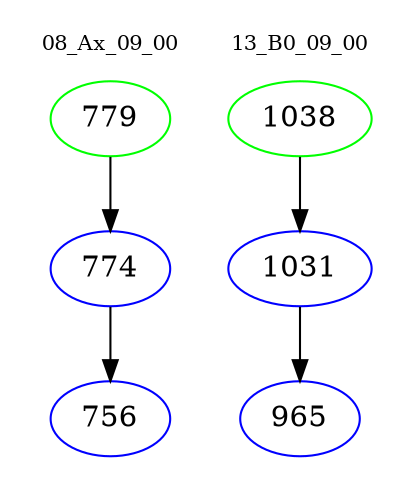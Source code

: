 digraph{
subgraph cluster_0 {
color = white
label = "08_Ax_09_00";
fontsize=10;
T0_779 [label="779", color="green"]
T0_779 -> T0_774 [color="black"]
T0_774 [label="774", color="blue"]
T0_774 -> T0_756 [color="black"]
T0_756 [label="756", color="blue"]
}
subgraph cluster_1 {
color = white
label = "13_B0_09_00";
fontsize=10;
T1_1038 [label="1038", color="green"]
T1_1038 -> T1_1031 [color="black"]
T1_1031 [label="1031", color="blue"]
T1_1031 -> T1_965 [color="black"]
T1_965 [label="965", color="blue"]
}
}
